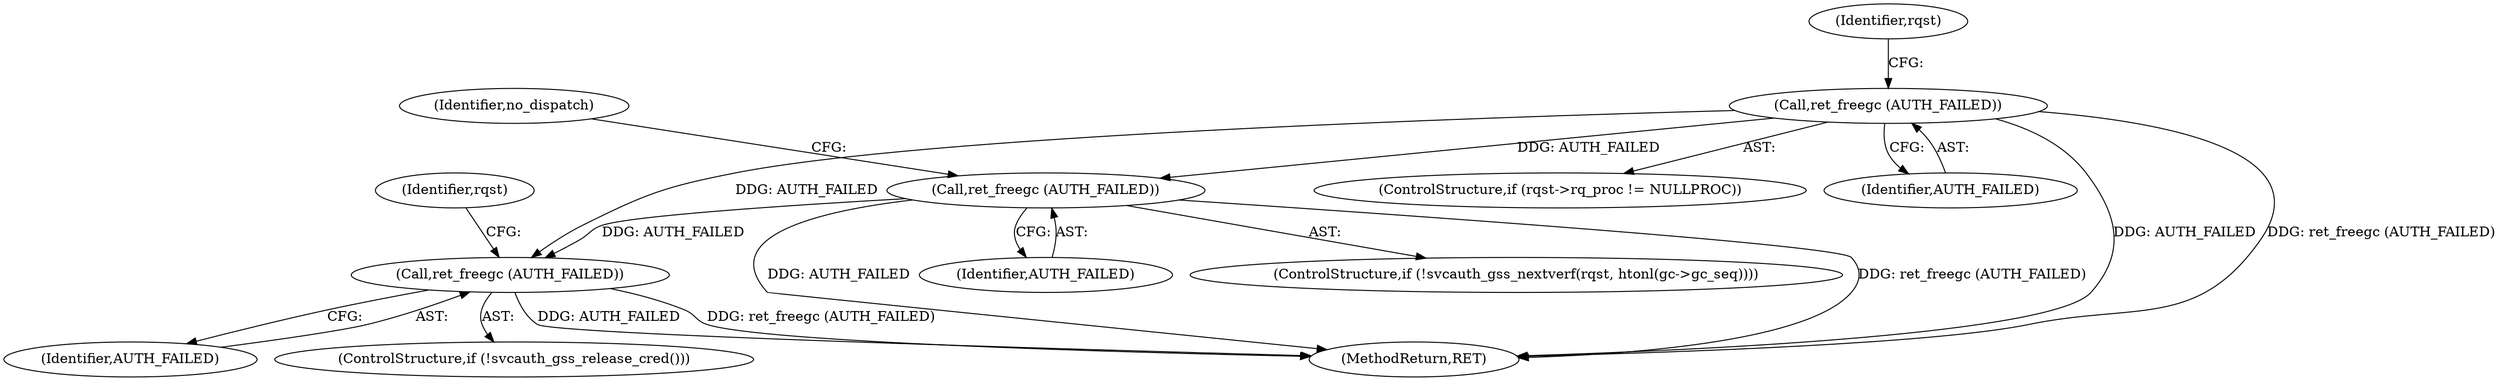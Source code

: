 digraph "0_krb5_5bb8a6b9c9eb8dd22bc9526751610aaa255ead9c@API" {
"1000577" [label="(Call,ret_freegc (AUTH_FAILED))"];
"1000559" [label="(Call,ret_freegc (AUTH_FAILED))"];
"1000599" [label="(Call,ret_freegc (AUTH_FAILED))"];
"1000600" [label="(Identifier,AUTH_FAILED)"];
"1000553" [label="(ControlStructure,if (rqst->rq_proc != NULLPROC))"];
"1000564" [label="(Identifier,rqst)"];
"1000604" [label="(Identifier,rqst)"];
"1000632" [label="(MethodReturn,RET)"];
"1000559" [label="(Call,ret_freegc (AUTH_FAILED))"];
"1000599" [label="(Call,ret_freegc (AUTH_FAILED))"];
"1000560" [label="(Identifier,AUTH_FAILED)"];
"1000596" [label="(ControlStructure,if (!svcauth_gss_release_cred()))"];
"1000581" [label="(Identifier,no_dispatch)"];
"1000577" [label="(Call,ret_freegc (AUTH_FAILED))"];
"1000569" [label="(ControlStructure,if (!svcauth_gss_nextverf(rqst, htonl(gc->gc_seq))))"];
"1000578" [label="(Identifier,AUTH_FAILED)"];
"1000577" -> "1000569"  [label="AST: "];
"1000577" -> "1000578"  [label="CFG: "];
"1000578" -> "1000577"  [label="AST: "];
"1000581" -> "1000577"  [label="CFG: "];
"1000577" -> "1000632"  [label="DDG: ret_freegc (AUTH_FAILED)"];
"1000577" -> "1000632"  [label="DDG: AUTH_FAILED"];
"1000559" -> "1000577"  [label="DDG: AUTH_FAILED"];
"1000577" -> "1000599"  [label="DDG: AUTH_FAILED"];
"1000559" -> "1000553"  [label="AST: "];
"1000559" -> "1000560"  [label="CFG: "];
"1000560" -> "1000559"  [label="AST: "];
"1000564" -> "1000559"  [label="CFG: "];
"1000559" -> "1000632"  [label="DDG: AUTH_FAILED"];
"1000559" -> "1000632"  [label="DDG: ret_freegc (AUTH_FAILED)"];
"1000559" -> "1000599"  [label="DDG: AUTH_FAILED"];
"1000599" -> "1000596"  [label="AST: "];
"1000599" -> "1000600"  [label="CFG: "];
"1000600" -> "1000599"  [label="AST: "];
"1000604" -> "1000599"  [label="CFG: "];
"1000599" -> "1000632"  [label="DDG: ret_freegc (AUTH_FAILED)"];
"1000599" -> "1000632"  [label="DDG: AUTH_FAILED"];
}
